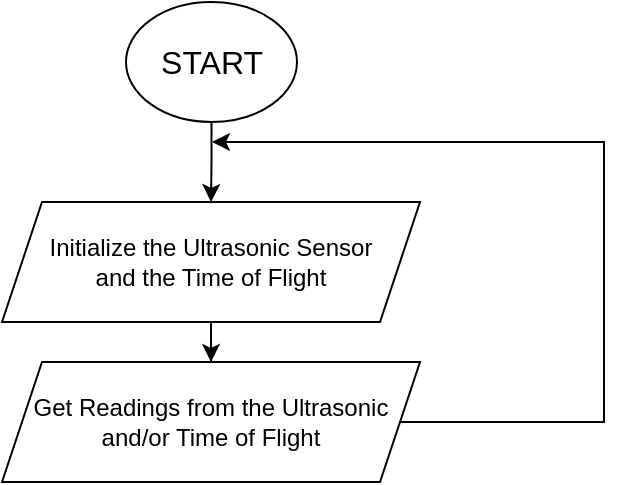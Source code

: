 <mxfile version="16.5.6" type="device"><diagram id="C5RBs43oDa-KdzZeNtuy" name="Page-1"><mxGraphModel dx="782" dy="428" grid="1" gridSize="10" guides="1" tooltips="1" connect="1" arrows="1" fold="1" page="1" pageScale="1" pageWidth="827" pageHeight="1169" math="0" shadow="0"><root><mxCell id="WIyWlLk6GJQsqaUBKTNV-0"/><mxCell id="WIyWlLk6GJQsqaUBKTNV-1" parent="WIyWlLk6GJQsqaUBKTNV-0"/><mxCell id="eT__xyE7AemH9QLkA8Ec-11" value="" style="edgeStyle=orthogonalEdgeStyle;rounded=0;orthogonalLoop=1;jettySize=auto;html=1;" edge="1" parent="WIyWlLk6GJQsqaUBKTNV-1" source="XmU_Ml4TQUzI8G-AOfdy-0" target="XmU_Ml4TQUzI8G-AOfdy-1"><mxGeometry relative="1" as="geometry"/></mxCell><mxCell id="XmU_Ml4TQUzI8G-AOfdy-0" value="&lt;font style=&quot;font-size: 16px&quot;&gt;START&lt;/font&gt;" style="ellipse;whiteSpace=wrap;html=1;" parent="WIyWlLk6GJQsqaUBKTNV-1" vertex="1"><mxGeometry x="371" width="85.5" height="60" as="geometry"/></mxCell><mxCell id="eT__xyE7AemH9QLkA8Ec-2" value="" style="edgeStyle=orthogonalEdgeStyle;rounded=0;orthogonalLoop=1;jettySize=auto;html=1;" edge="1" parent="WIyWlLk6GJQsqaUBKTNV-1" source="XmU_Ml4TQUzI8G-AOfdy-1" target="eT__xyE7AemH9QLkA8Ec-1"><mxGeometry relative="1" as="geometry"/></mxCell><mxCell id="XmU_Ml4TQUzI8G-AOfdy-1" value="Initialize the Ultrasonic Sensor&lt;br&gt;and the Time of Flight" style="shape=parallelogram;perimeter=parallelogramPerimeter;whiteSpace=wrap;html=1;fixedSize=1;" parent="WIyWlLk6GJQsqaUBKTNV-1" vertex="1"><mxGeometry x="309" y="100" width="209" height="60" as="geometry"/></mxCell><mxCell id="eT__xyE7AemH9QLkA8Ec-20" style="edgeStyle=orthogonalEdgeStyle;rounded=0;orthogonalLoop=1;jettySize=auto;html=1;" edge="1" parent="WIyWlLk6GJQsqaUBKTNV-1" source="eT__xyE7AemH9QLkA8Ec-1"><mxGeometry relative="1" as="geometry"><mxPoint x="414" y="70" as="targetPoint"/><Array as="points"><mxPoint x="610" y="210"/><mxPoint x="610" y="70"/><mxPoint x="414" y="70"/></Array></mxGeometry></mxCell><mxCell id="eT__xyE7AemH9QLkA8Ec-1" value="Get Readings from the Ultrasonic and/or Time of Flight" style="shape=parallelogram;perimeter=parallelogramPerimeter;whiteSpace=wrap;html=1;fixedSize=1;" vertex="1" parent="WIyWlLk6GJQsqaUBKTNV-1"><mxGeometry x="309" y="180" width="209" height="60" as="geometry"/></mxCell></root></mxGraphModel></diagram></mxfile>